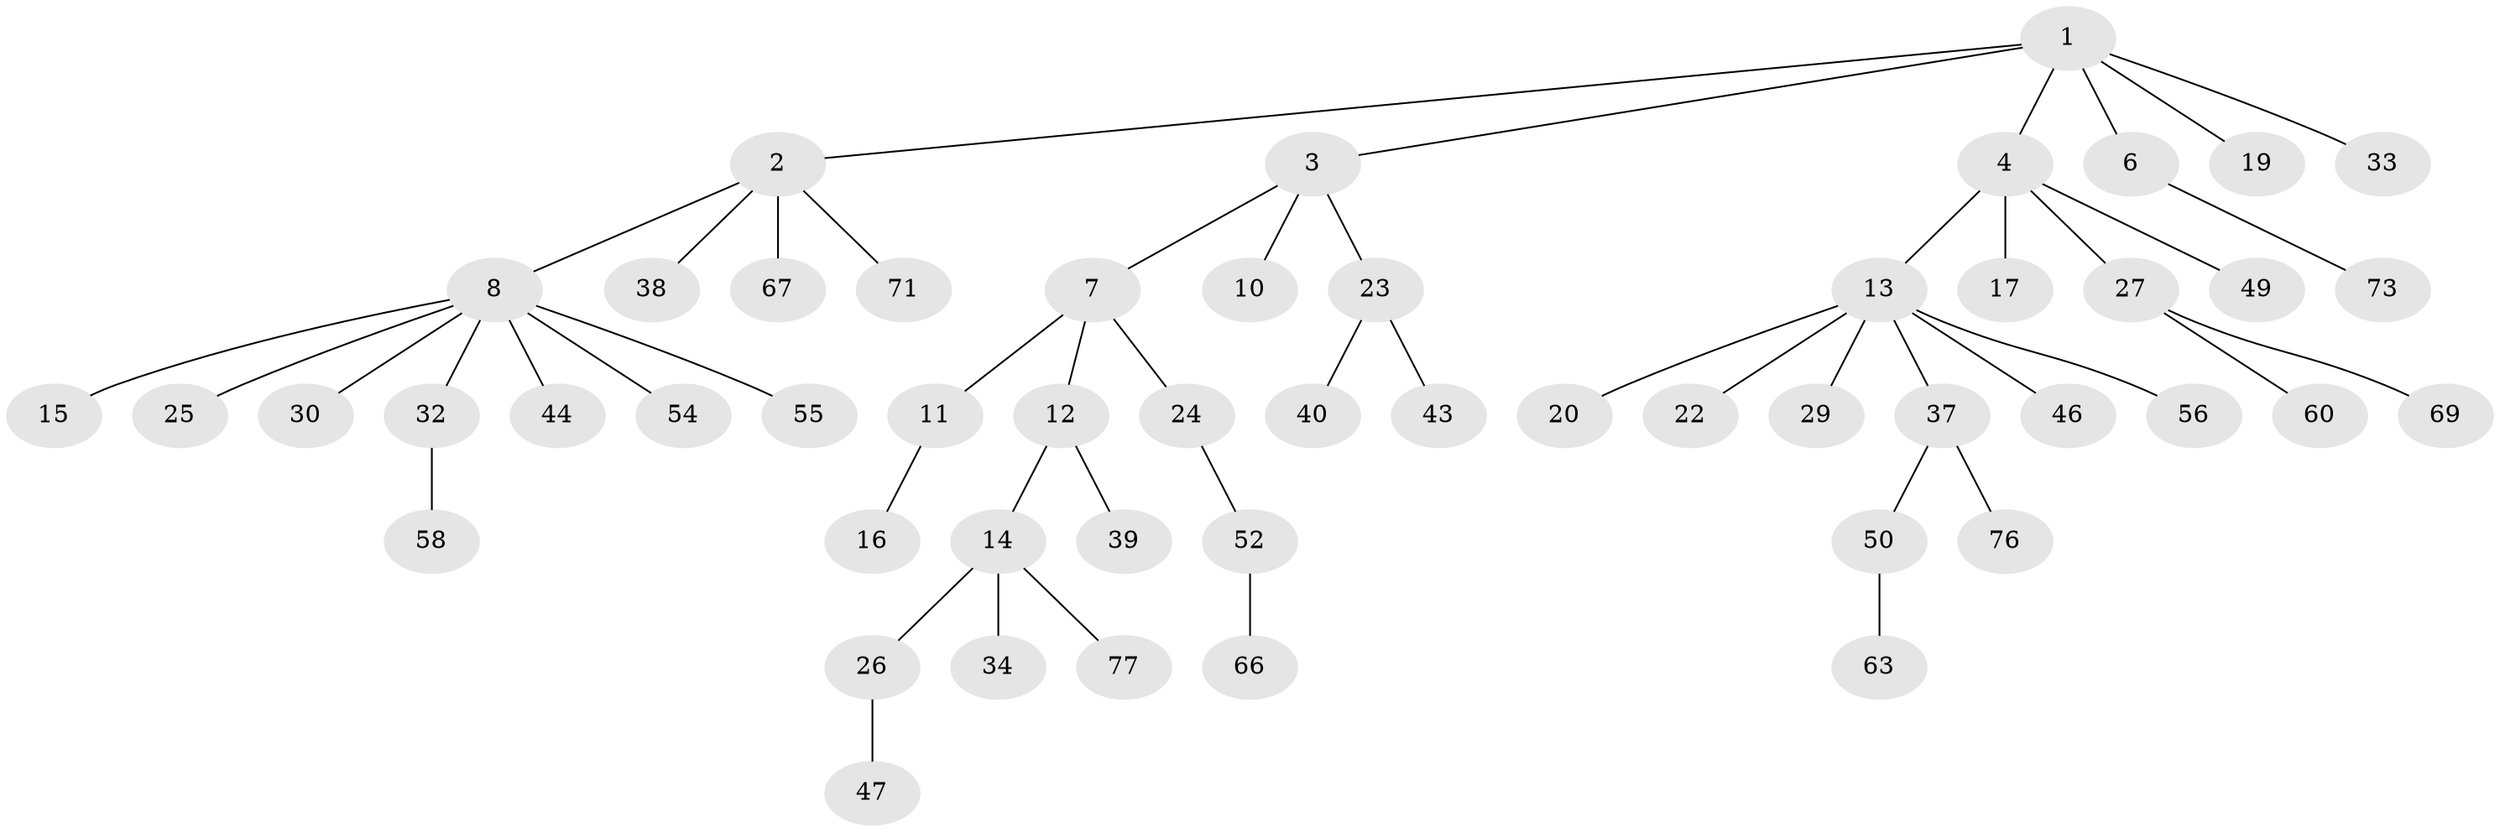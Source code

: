 // original degree distribution, {7: 0.0125, 2: 0.2, 4: 0.075, 6: 0.025, 5: 0.05, 3: 0.075, 1: 0.5625}
// Generated by graph-tools (version 1.1) at 2025/11/02/27/25 16:11:26]
// undirected, 52 vertices, 51 edges
graph export_dot {
graph [start="1"]
  node [color=gray90,style=filled];
  1 [super="+21"];
  2 [super="+5"];
  3;
  4 [super="+72"];
  6 [super="+70"];
  7 [super="+42"];
  8 [super="+9"];
  10 [super="+53"];
  11 [super="+61"];
  12 [super="+65"];
  13 [super="+18"];
  14 [super="+48"];
  15;
  16;
  17 [super="+31"];
  19 [super="+80"];
  20;
  22 [super="+35"];
  23 [super="+36"];
  24 [super="+41"];
  25;
  26 [super="+28"];
  27 [super="+74"];
  29;
  30;
  32 [super="+45"];
  33;
  34 [super="+51"];
  37 [super="+59"];
  38;
  39 [super="+68"];
  40;
  43 [super="+78"];
  44 [super="+64"];
  46;
  47;
  49;
  50 [super="+57"];
  52 [super="+79"];
  54;
  55 [super="+62"];
  56;
  58;
  60;
  63;
  66;
  67;
  69;
  71;
  73 [super="+75"];
  76;
  77;
  1 -- 2;
  1 -- 3;
  1 -- 4;
  1 -- 6;
  1 -- 19;
  1 -- 33;
  2 -- 67;
  2 -- 38;
  2 -- 71;
  2 -- 8;
  3 -- 7;
  3 -- 10;
  3 -- 23;
  4 -- 13;
  4 -- 17;
  4 -- 27;
  4 -- 49;
  6 -- 73;
  7 -- 11;
  7 -- 12;
  7 -- 24;
  8 -- 25;
  8 -- 30;
  8 -- 54;
  8 -- 55;
  8 -- 32;
  8 -- 44;
  8 -- 15;
  11 -- 16;
  12 -- 14;
  12 -- 39;
  13 -- 22;
  13 -- 29;
  13 -- 46;
  13 -- 56;
  13 -- 37;
  13 -- 20;
  14 -- 26;
  14 -- 34;
  14 -- 77;
  23 -- 40;
  23 -- 43;
  24 -- 52;
  26 -- 47;
  27 -- 60;
  27 -- 69;
  32 -- 58;
  37 -- 50;
  37 -- 76;
  50 -- 63;
  52 -- 66;
}
